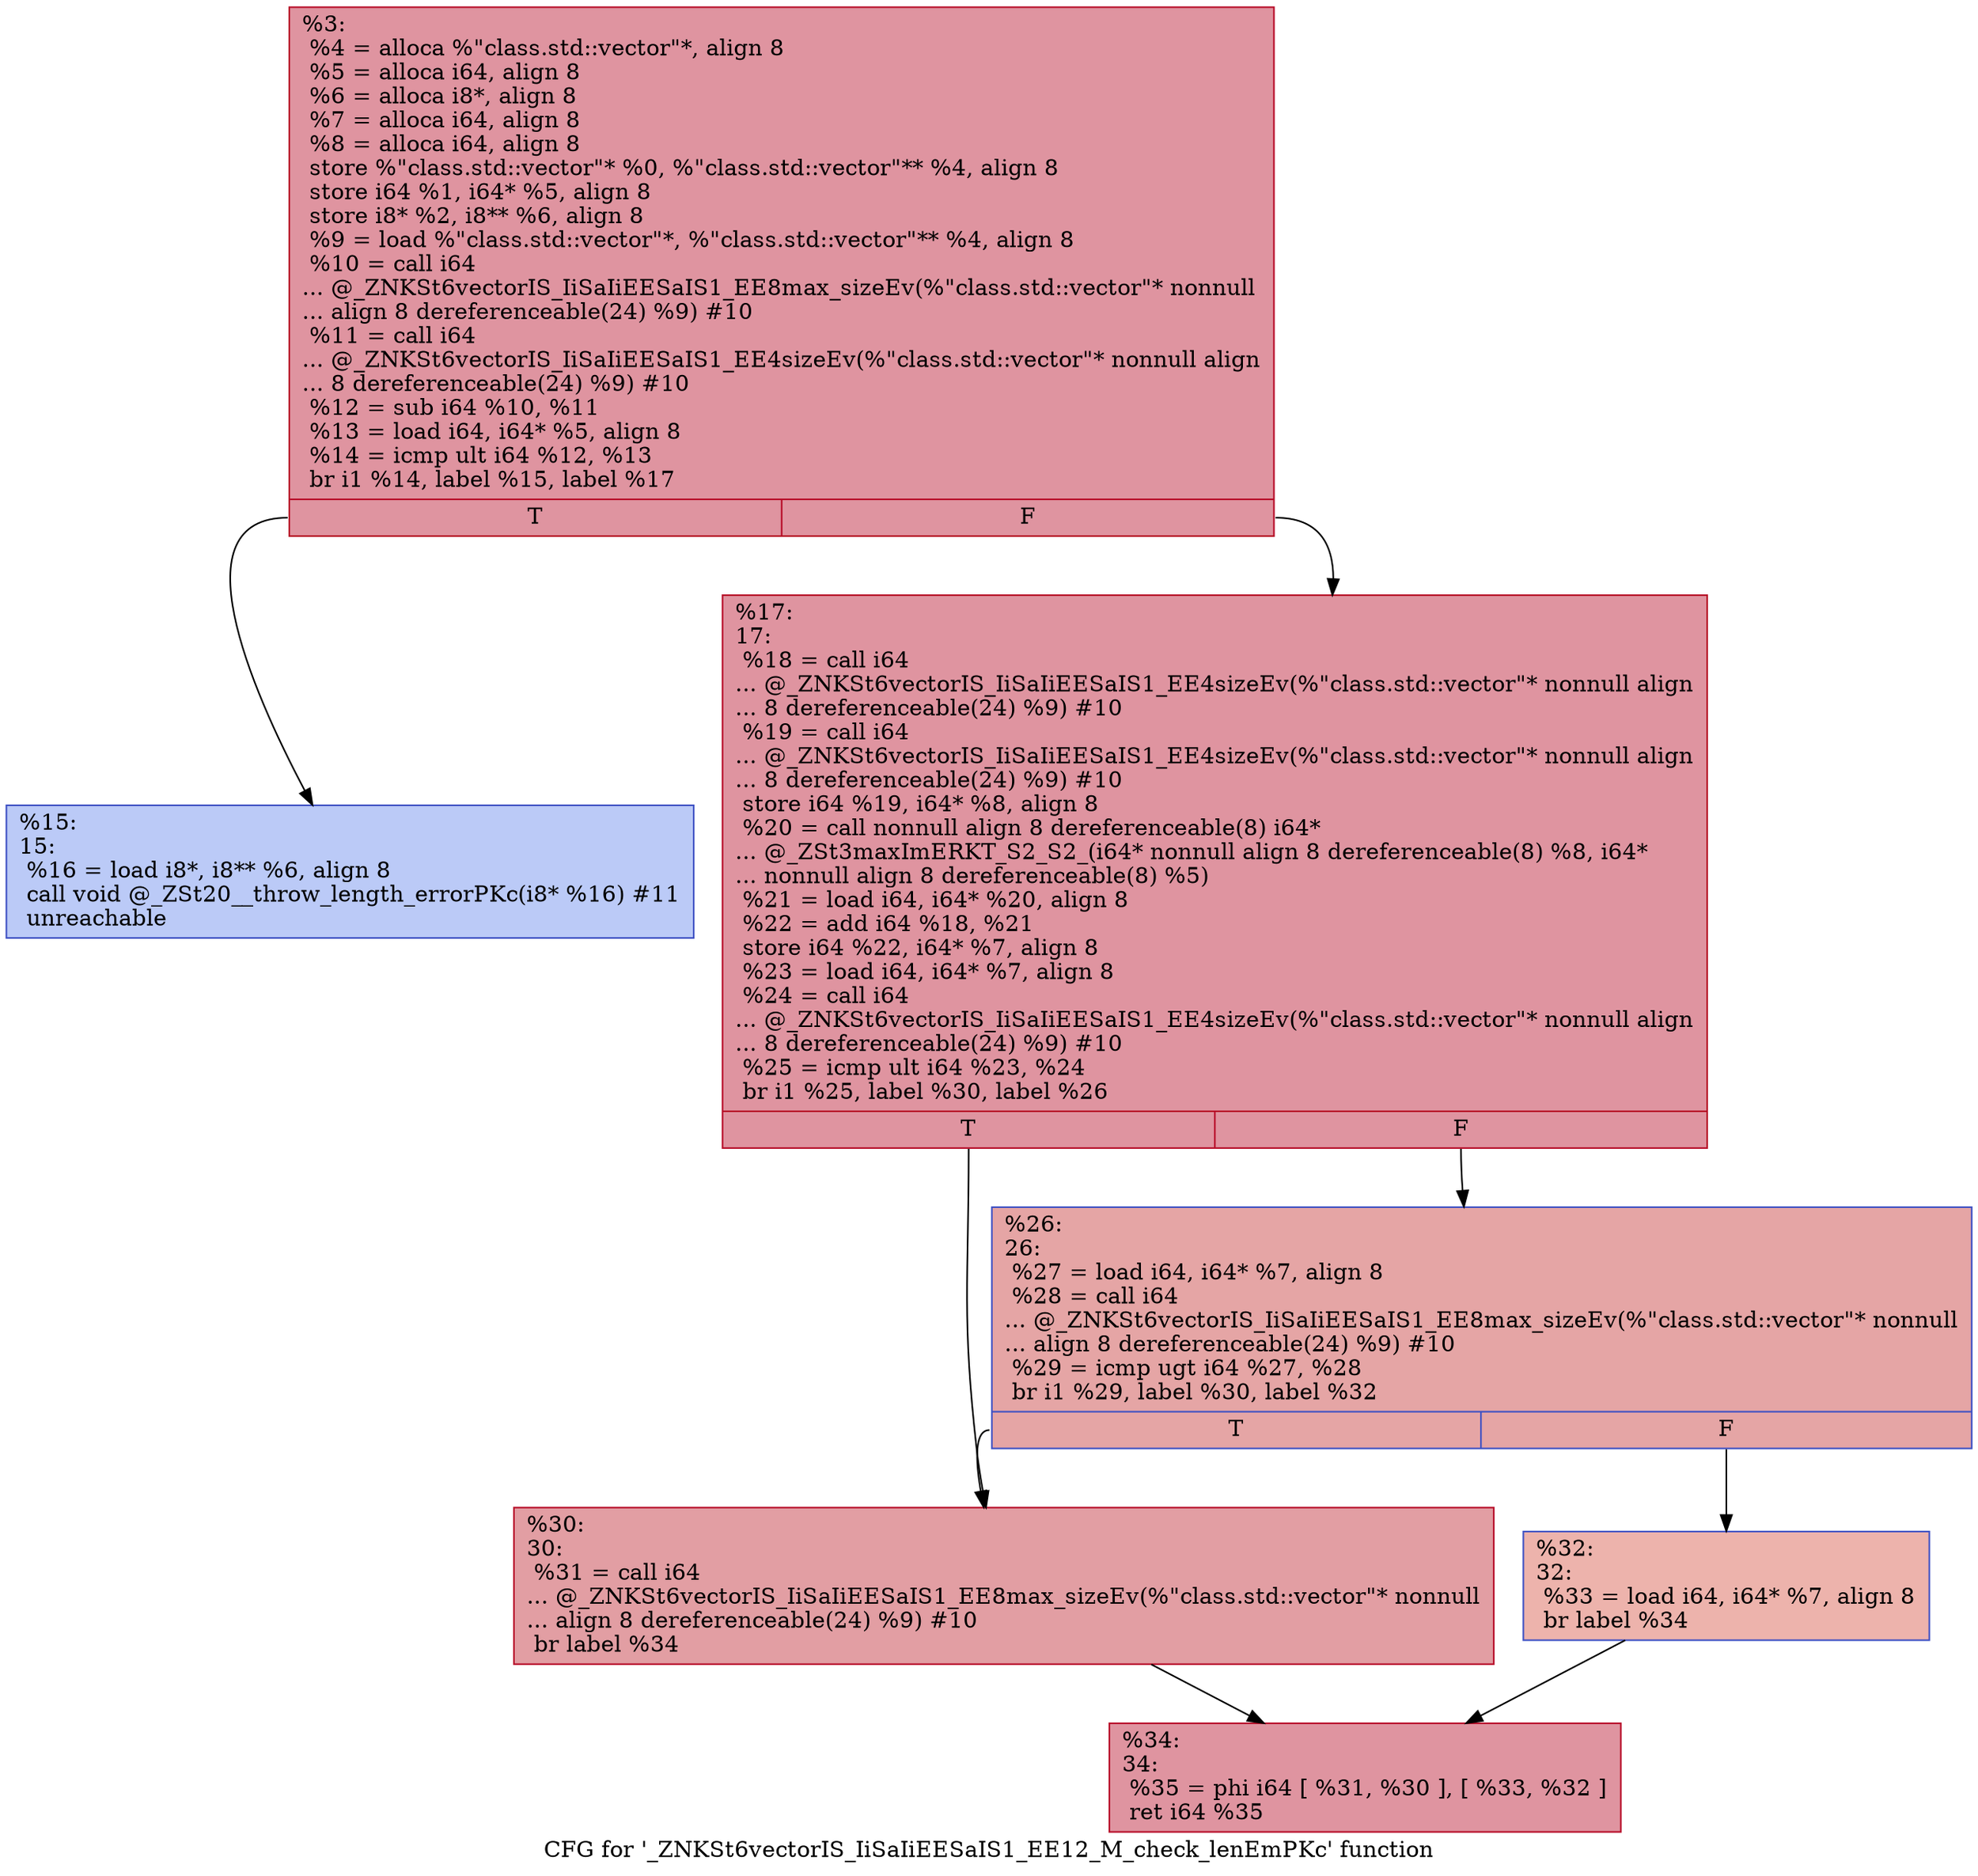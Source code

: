 digraph "CFG for '_ZNKSt6vectorIS_IiSaIiEESaIS1_EE12_M_check_lenEmPKc' function" {
	label="CFG for '_ZNKSt6vectorIS_IiSaIiEESaIS1_EE12_M_check_lenEmPKc' function";

	Node0x55aa9ab946c0 [shape=record,color="#b70d28ff", style=filled, fillcolor="#b70d2870",label="{%3:\l  %4 = alloca %\"class.std::vector\"*, align 8\l  %5 = alloca i64, align 8\l  %6 = alloca i8*, align 8\l  %7 = alloca i64, align 8\l  %8 = alloca i64, align 8\l  store %\"class.std::vector\"* %0, %\"class.std::vector\"** %4, align 8\l  store i64 %1, i64* %5, align 8\l  store i8* %2, i8** %6, align 8\l  %9 = load %\"class.std::vector\"*, %\"class.std::vector\"** %4, align 8\l  %10 = call i64\l... @_ZNKSt6vectorIS_IiSaIiEESaIS1_EE8max_sizeEv(%\"class.std::vector\"* nonnull\l... align 8 dereferenceable(24) %9) #10\l  %11 = call i64\l... @_ZNKSt6vectorIS_IiSaIiEESaIS1_EE4sizeEv(%\"class.std::vector\"* nonnull align\l... 8 dereferenceable(24) %9) #10\l  %12 = sub i64 %10, %11\l  %13 = load i64, i64* %5, align 8\l  %14 = icmp ult i64 %12, %13\l  br i1 %14, label %15, label %17\l|{<s0>T|<s1>F}}"];
	Node0x55aa9ab946c0:s0 -> Node0x55aa9ab94f80;
	Node0x55aa9ab946c0:s1 -> Node0x55aa9ab94fd0;
	Node0x55aa9ab94f80 [shape=record,color="#3d50c3ff", style=filled, fillcolor="#6687ed70",label="{%15:\l15:                                               \l  %16 = load i8*, i8** %6, align 8\l  call void @_ZSt20__throw_length_errorPKc(i8* %16) #11\l  unreachable\l}"];
	Node0x55aa9ab94fd0 [shape=record,color="#b70d28ff", style=filled, fillcolor="#b70d2870",label="{%17:\l17:                                               \l  %18 = call i64\l... @_ZNKSt6vectorIS_IiSaIiEESaIS1_EE4sizeEv(%\"class.std::vector\"* nonnull align\l... 8 dereferenceable(24) %9) #10\l  %19 = call i64\l... @_ZNKSt6vectorIS_IiSaIiEESaIS1_EE4sizeEv(%\"class.std::vector\"* nonnull align\l... 8 dereferenceable(24) %9) #10\l  store i64 %19, i64* %8, align 8\l  %20 = call nonnull align 8 dereferenceable(8) i64*\l... @_ZSt3maxImERKT_S2_S2_(i64* nonnull align 8 dereferenceable(8) %8, i64*\l... nonnull align 8 dereferenceable(8) %5)\l  %21 = load i64, i64* %20, align 8\l  %22 = add i64 %18, %21\l  store i64 %22, i64* %7, align 8\l  %23 = load i64, i64* %7, align 8\l  %24 = call i64\l... @_ZNKSt6vectorIS_IiSaIiEESaIS1_EE4sizeEv(%\"class.std::vector\"* nonnull align\l... 8 dereferenceable(24) %9) #10\l  %25 = icmp ult i64 %23, %24\l  br i1 %25, label %30, label %26\l|{<s0>T|<s1>F}}"];
	Node0x55aa9ab94fd0:s0 -> Node0x55aa9ab95c00;
	Node0x55aa9ab94fd0:s1 -> Node0x55aa9ab95c50;
	Node0x55aa9ab95c50 [shape=record,color="#3d50c3ff", style=filled, fillcolor="#c5333470",label="{%26:\l26:                                               \l  %27 = load i64, i64* %7, align 8\l  %28 = call i64\l... @_ZNKSt6vectorIS_IiSaIiEESaIS1_EE8max_sizeEv(%\"class.std::vector\"* nonnull\l... align 8 dereferenceable(24) %9) #10\l  %29 = icmp ugt i64 %27, %28\l  br i1 %29, label %30, label %32\l|{<s0>T|<s1>F}}"];
	Node0x55aa9ab95c50:s0 -> Node0x55aa9ab95c00;
	Node0x55aa9ab95c50:s1 -> Node0x55aa9ab95fa0;
	Node0x55aa9ab95c00 [shape=record,color="#b70d28ff", style=filled, fillcolor="#be242e70",label="{%30:\l30:                                               \l  %31 = call i64\l... @_ZNKSt6vectorIS_IiSaIiEESaIS1_EE8max_sizeEv(%\"class.std::vector\"* nonnull\l... align 8 dereferenceable(24) %9) #10\l  br label %34\l}"];
	Node0x55aa9ab95c00 -> Node0x55aa9ab961b0;
	Node0x55aa9ab95fa0 [shape=record,color="#3d50c3ff", style=filled, fillcolor="#d6524470",label="{%32:\l32:                                               \l  %33 = load i64, i64* %7, align 8\l  br label %34\l}"];
	Node0x55aa9ab95fa0 -> Node0x55aa9ab961b0;
	Node0x55aa9ab961b0 [shape=record,color="#b70d28ff", style=filled, fillcolor="#b70d2870",label="{%34:\l34:                                               \l  %35 = phi i64 [ %31, %30 ], [ %33, %32 ]\l  ret i64 %35\l}"];
}
